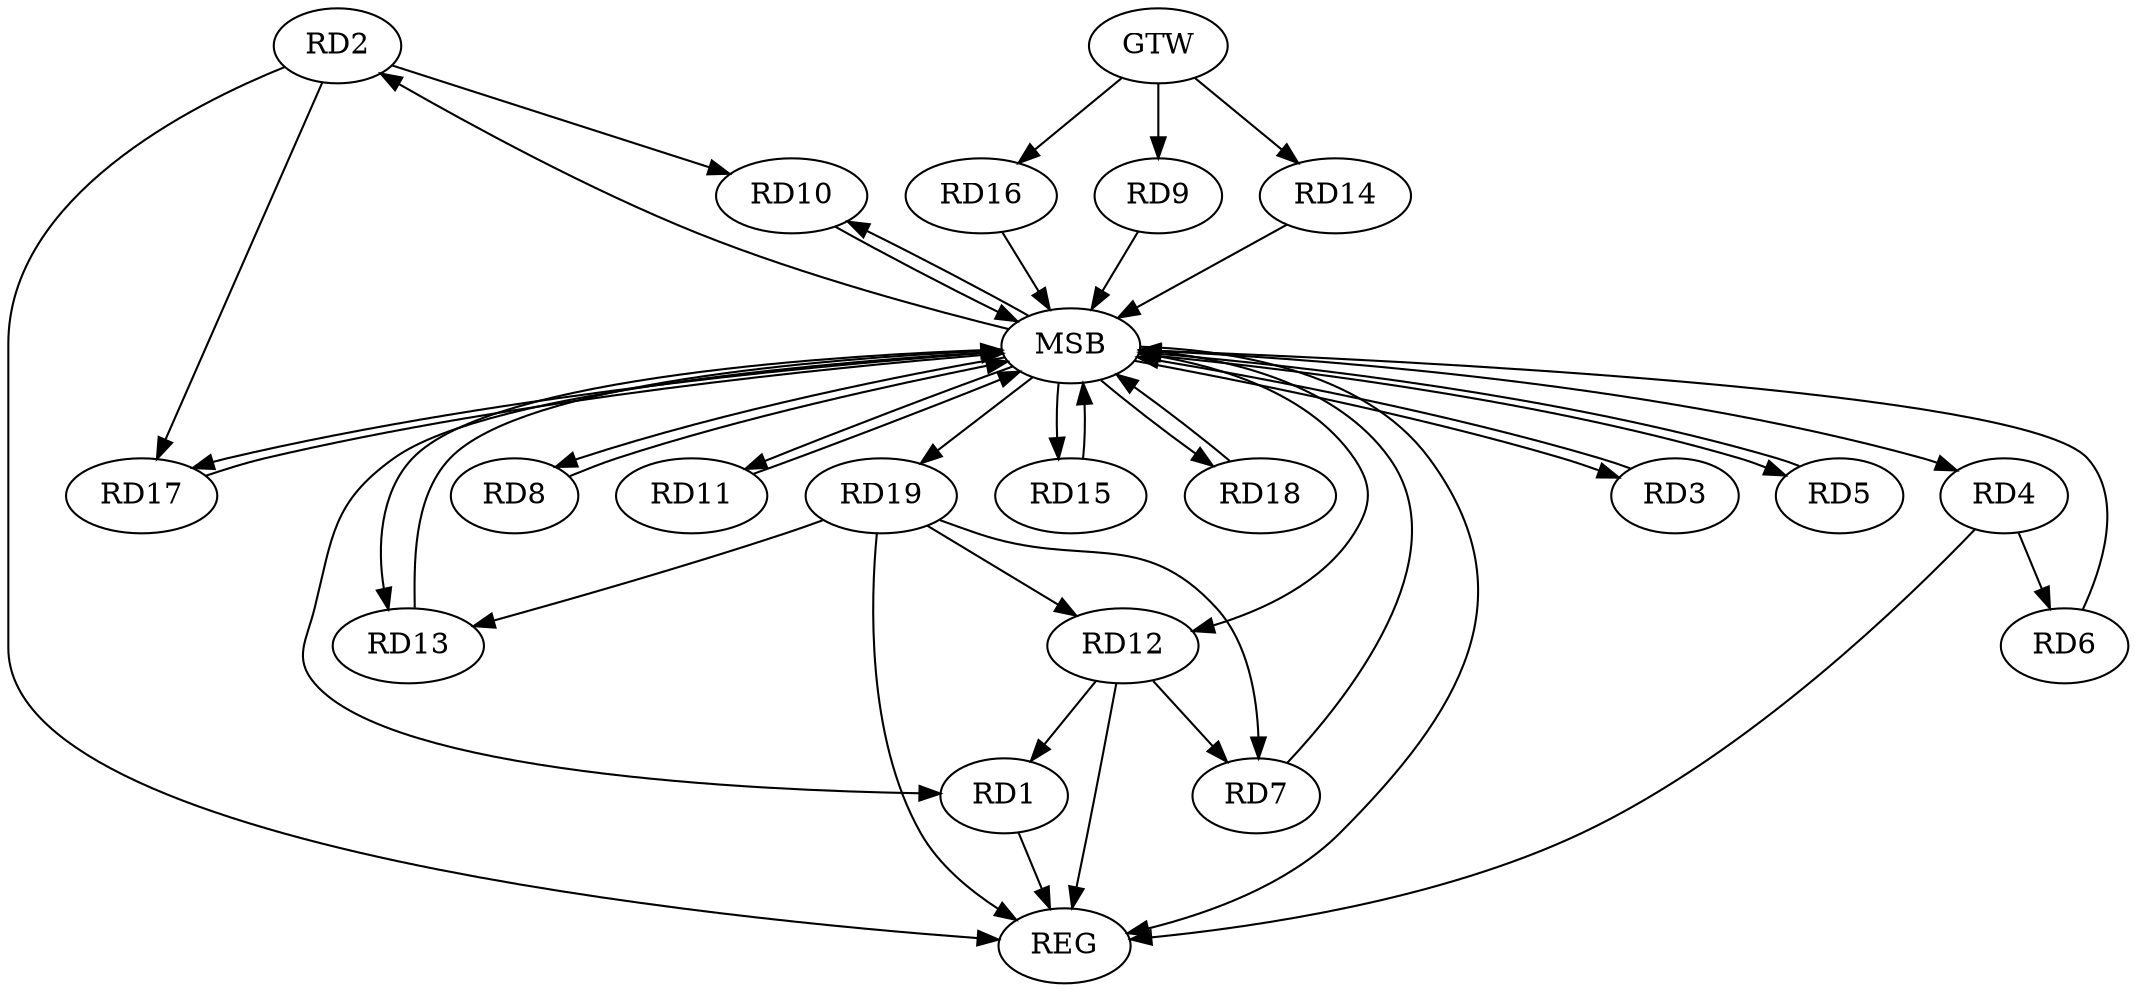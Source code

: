 strict digraph G {
  RD1 [ label="RD1" ];
  RD2 [ label="RD2" ];
  RD3 [ label="RD3" ];
  RD4 [ label="RD4" ];
  RD5 [ label="RD5" ];
  RD6 [ label="RD6" ];
  RD7 [ label="RD7" ];
  RD8 [ label="RD8" ];
  RD9 [ label="RD9" ];
  RD10 [ label="RD10" ];
  RD11 [ label="RD11" ];
  RD12 [ label="RD12" ];
  RD13 [ label="RD13" ];
  RD14 [ label="RD14" ];
  RD15 [ label="RD15" ];
  RD16 [ label="RD16" ];
  RD17 [ label="RD17" ];
  RD18 [ label="RD18" ];
  RD19 [ label="RD19" ];
  GTW [ label="GTW" ];
  REG [ label="REG" ];
  MSB [ label="MSB" ];
  RD12 -> RD1;
  RD2 -> RD10;
  RD2 -> RD17;
  RD4 -> RD6;
  RD12 -> RD7;
  RD19 -> RD7;
  RD19 -> RD12;
  RD19 -> RD13;
  GTW -> RD9;
  GTW -> RD14;
  GTW -> RD16;
  RD1 -> REG;
  RD2 -> REG;
  RD4 -> REG;
  RD12 -> REG;
  RD19 -> REG;
  RD3 -> MSB;
  MSB -> RD12;
  MSB -> RD15;
  MSB -> RD19;
  MSB -> REG;
  RD5 -> MSB;
  MSB -> RD1;
  MSB -> RD17;
  RD6 -> MSB;
  RD7 -> MSB;
  MSB -> RD4;
  MSB -> RD10;
  MSB -> RD18;
  RD8 -> MSB;
  MSB -> RD11;
  RD9 -> MSB;
  RD10 -> MSB;
  MSB -> RD8;
  RD11 -> MSB;
  RD13 -> MSB;
  MSB -> RD5;
  RD14 -> MSB;
  MSB -> RD3;
  MSB -> RD13;
  RD15 -> MSB;
  RD16 -> MSB;
  RD17 -> MSB;
  MSB -> RD2;
  RD18 -> MSB;
}
